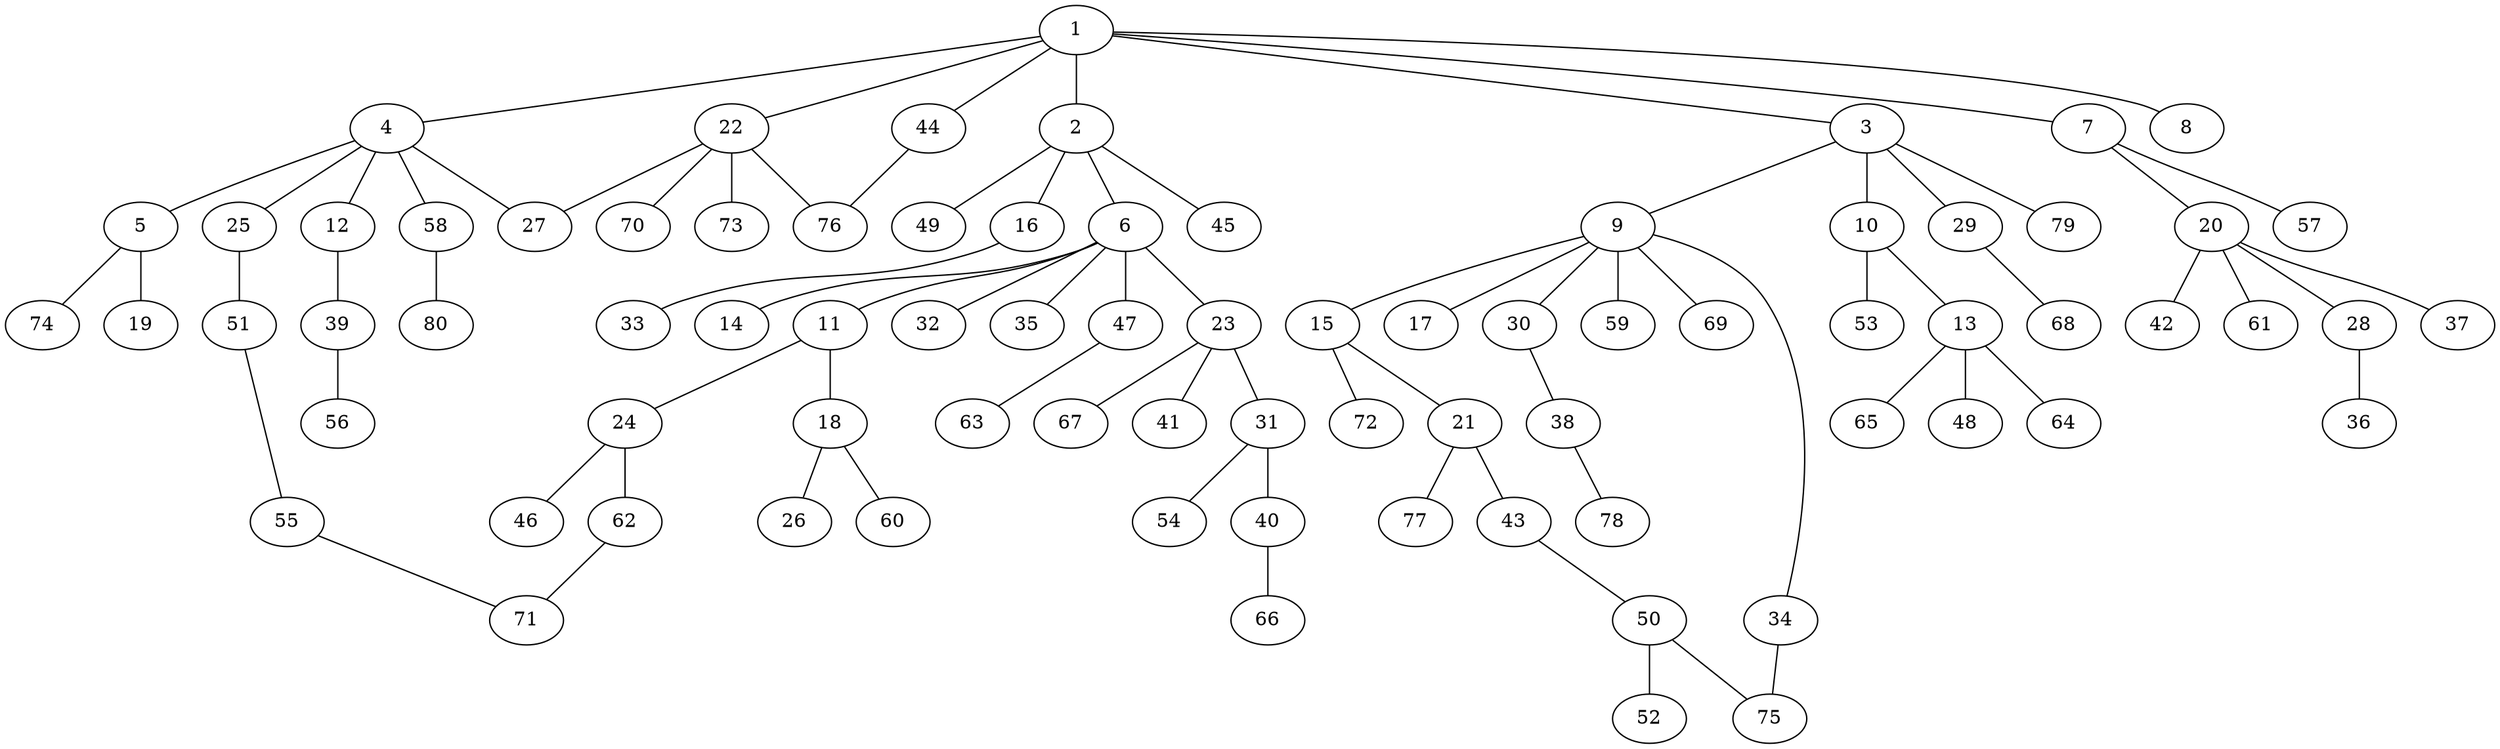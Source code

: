 graph graphname {1--2
1--3
1--4
1--7
1--8
1--22
1--44
2--6
2--16
2--45
2--49
3--9
3--10
3--29
3--79
4--5
4--12
4--25
4--27
4--58
5--19
5--74
6--11
6--14
6--23
6--32
6--35
6--47
7--20
7--57
9--15
9--17
9--30
9--34
9--59
9--69
10--13
10--53
11--18
11--24
12--39
13--48
13--64
13--65
15--21
15--72
16--33
18--26
18--60
20--28
20--37
20--42
20--61
21--43
21--77
22--27
22--70
22--73
22--76
23--31
23--41
23--67
24--46
24--62
25--51
28--36
29--68
30--38
31--40
31--54
34--75
38--78
39--56
40--66
43--50
44--76
47--63
50--52
50--75
51--55
55--71
58--80
62--71
}